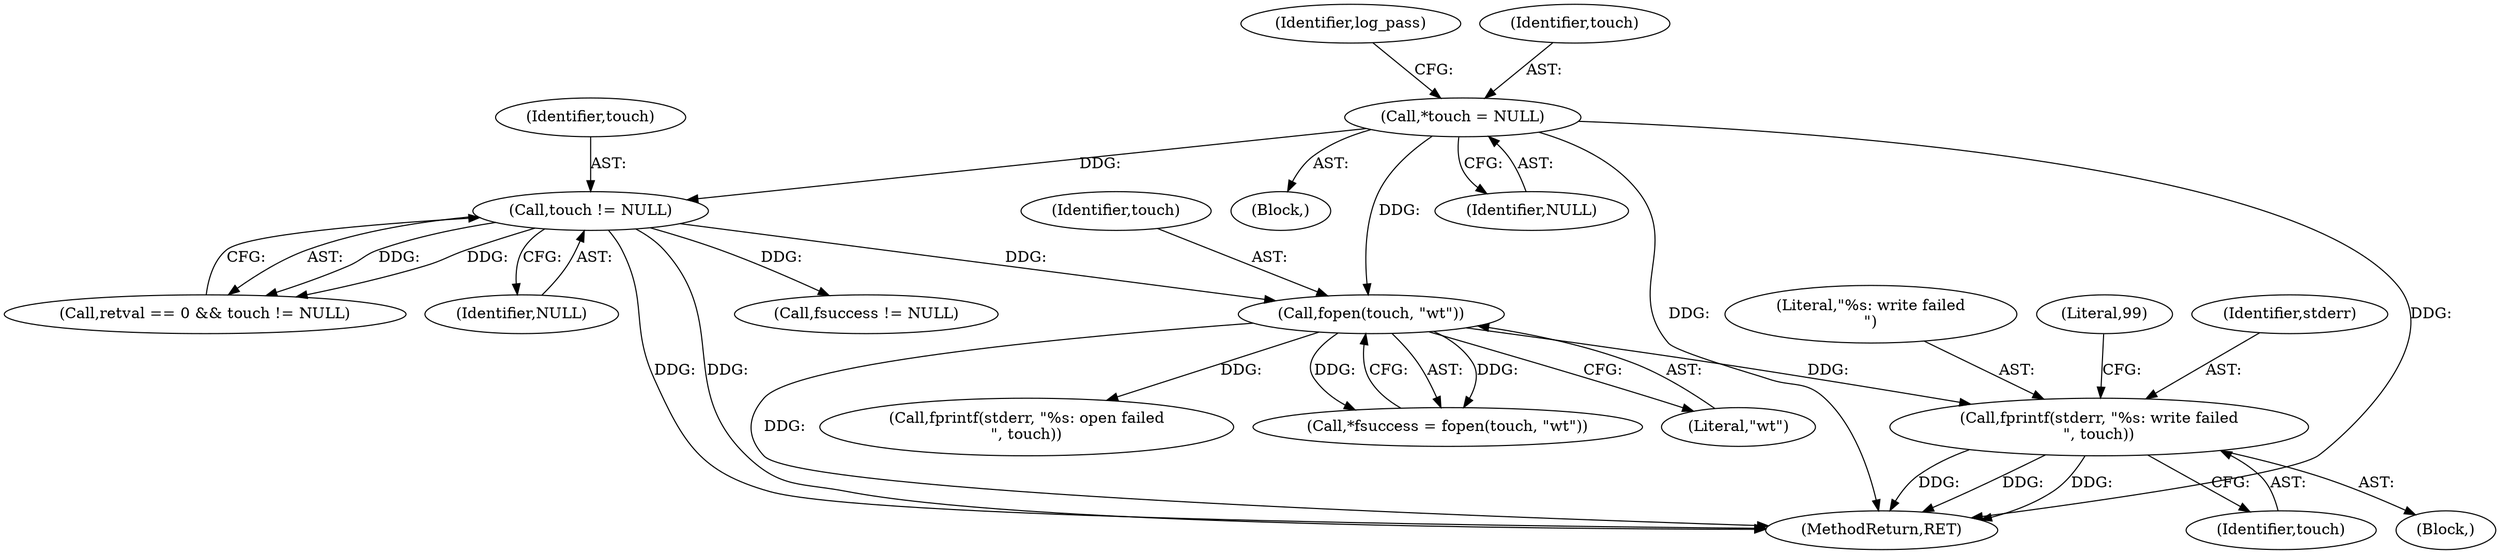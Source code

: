 digraph "0_Android_9d4853418ab2f754c2b63e091c29c5529b8b86ca_29@API" {
"1000534" [label="(Call,fprintf(stderr, \"%s: write failed\n\", touch))"];
"1000505" [label="(Call,fopen(touch, \"wt\"))"];
"1000116" [label="(Call,*touch = NULL)"];
"1000498" [label="(Call,touch != NULL)"];
"1000498" [label="(Call,touch != NULL)"];
"1000500" [label="(Identifier,NULL)"];
"1000534" [label="(Call,fprintf(stderr, \"%s: write failed\n\", touch))"];
"1000116" [label="(Call,*touch = NULL)"];
"1000499" [label="(Identifier,touch)"];
"1000121" [label="(Identifier,log_pass)"];
"1000544" [label="(Call,fprintf(stderr, \"%s: open failed\n\", touch))"];
"1000552" [label="(MethodReturn,RET)"];
"1000109" [label="(Block,)"];
"1000535" [label="(Identifier,stderr)"];
"1000531" [label="(Block,)"];
"1000537" [label="(Identifier,touch)"];
"1000503" [label="(Call,*fsuccess = fopen(touch, \"wt\"))"];
"1000506" [label="(Identifier,touch)"];
"1000536" [label="(Literal,\"%s: write failed\n\")"];
"1000117" [label="(Identifier,touch)"];
"1000118" [label="(Identifier,NULL)"];
"1000539" [label="(Literal,99)"];
"1000507" [label="(Literal,\"wt\")"];
"1000509" [label="(Call,fsuccess != NULL)"];
"1000494" [label="(Call,retval == 0 && touch != NULL)"];
"1000505" [label="(Call,fopen(touch, \"wt\"))"];
"1000534" -> "1000531"  [label="AST: "];
"1000534" -> "1000537"  [label="CFG: "];
"1000535" -> "1000534"  [label="AST: "];
"1000536" -> "1000534"  [label="AST: "];
"1000537" -> "1000534"  [label="AST: "];
"1000539" -> "1000534"  [label="CFG: "];
"1000534" -> "1000552"  [label="DDG: "];
"1000534" -> "1000552"  [label="DDG: "];
"1000534" -> "1000552"  [label="DDG: "];
"1000505" -> "1000534"  [label="DDG: "];
"1000505" -> "1000503"  [label="AST: "];
"1000505" -> "1000507"  [label="CFG: "];
"1000506" -> "1000505"  [label="AST: "];
"1000507" -> "1000505"  [label="AST: "];
"1000503" -> "1000505"  [label="CFG: "];
"1000505" -> "1000552"  [label="DDG: "];
"1000505" -> "1000503"  [label="DDG: "];
"1000505" -> "1000503"  [label="DDG: "];
"1000116" -> "1000505"  [label="DDG: "];
"1000498" -> "1000505"  [label="DDG: "];
"1000505" -> "1000544"  [label="DDG: "];
"1000116" -> "1000109"  [label="AST: "];
"1000116" -> "1000118"  [label="CFG: "];
"1000117" -> "1000116"  [label="AST: "];
"1000118" -> "1000116"  [label="AST: "];
"1000121" -> "1000116"  [label="CFG: "];
"1000116" -> "1000552"  [label="DDG: "];
"1000116" -> "1000552"  [label="DDG: "];
"1000116" -> "1000498"  [label="DDG: "];
"1000498" -> "1000494"  [label="AST: "];
"1000498" -> "1000500"  [label="CFG: "];
"1000499" -> "1000498"  [label="AST: "];
"1000500" -> "1000498"  [label="AST: "];
"1000494" -> "1000498"  [label="CFG: "];
"1000498" -> "1000552"  [label="DDG: "];
"1000498" -> "1000552"  [label="DDG: "];
"1000498" -> "1000494"  [label="DDG: "];
"1000498" -> "1000494"  [label="DDG: "];
"1000498" -> "1000509"  [label="DDG: "];
}

